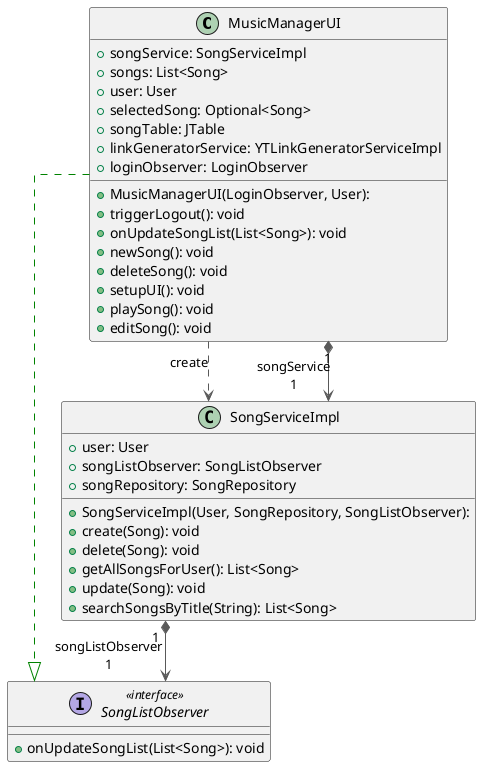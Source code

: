 @startuml

top to bottom direction
skinparam linetype ortho

class MusicManagerUI {
  + MusicManagerUI(LoginObserver, User): 
  + songService: SongServiceImpl
  + songs: List<Song>
  + user: User
  + selectedSong: Optional<Song>
  + songTable: JTable
  + linkGeneratorService: YTLinkGeneratorServiceImpl
  + loginObserver: LoginObserver
  + triggerLogout(): void
  + onUpdateSongList(List<Song>): void
  + newSong(): void
  + deleteSong(): void
  + setupUI(): void
  + playSong(): void
  + editSong(): void
}
interface SongListObserver << interface >> {
  + onUpdateSongList(List<Song>): void
}
class SongServiceImpl {
  + SongServiceImpl(User, SongRepository, SongListObserver): 
  + user: User
  + songListObserver: SongListObserver
  + songRepository: SongRepository
  + create(Song): void
  + delete(Song): void
  + getAllSongsForUser(): List<Song>
  + update(Song): void
  + searchSongsByTitle(String): List<Song>
}

MusicManagerUI    -[#008200,dashed]-^  SongListObserver 
MusicManagerUI    -[#595959,dashed]->  SongServiceImpl  : "«create»"
MusicManagerUI   "1" *-[#595959,plain]-> "songService\n1" SongServiceImpl  
SongServiceImpl  "1" *-[#595959,plain]-> "songListObserver\n1" SongListObserver 
@enduml
